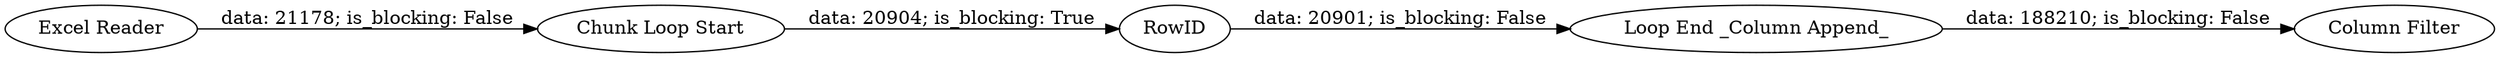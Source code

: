 digraph {
	"7133110298227819841_1" [label="Excel Reader"]
	"7133110298227819841_3" [label="Loop End _Column Append_"]
	"7133110298227819841_5" [label="Column Filter"]
	"7133110298227819841_2" [label="Chunk Loop Start"]
	"7133110298227819841_4" [label=RowID]
	"7133110298227819841_1" -> "7133110298227819841_2" [label="data: 21178; is_blocking: False"]
	"7133110298227819841_2" -> "7133110298227819841_4" [label="data: 20904; is_blocking: True"]
	"7133110298227819841_4" -> "7133110298227819841_3" [label="data: 20901; is_blocking: False"]
	"7133110298227819841_3" -> "7133110298227819841_5" [label="data: 188210; is_blocking: False"]
	rankdir=LR
}
